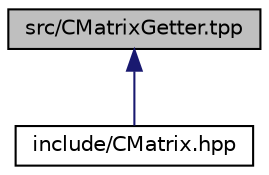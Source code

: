 digraph "src/CMatrixGetter.tpp"
{
 // LATEX_PDF_SIZE
  bgcolor="transparent";
  edge [fontname="Helvetica",fontsize="10",labelfontname="Helvetica",labelfontsize="10"];
  node [fontname="Helvetica",fontsize="10",shape=record];
  Node1 [label="src/CMatrixGetter.tpp",height=0.2,width=0.4,color="black", fillcolor="grey75", style="filled", fontcolor="black",tooltip="This file contains the implementation of methods to retrieve information from the matrix and get its ..."];
  Node1 -> Node2 [dir="back",color="midnightblue",fontsize="10",style="solid",fontname="Helvetica"];
  Node2 [label="include/CMatrix.hpp",height=0.2,width=0.4,color="black",URL="$d9/d46/CMatrix_8hpp.html",tooltip="File containing the main template class of the 'cmatrix' library."];
}
